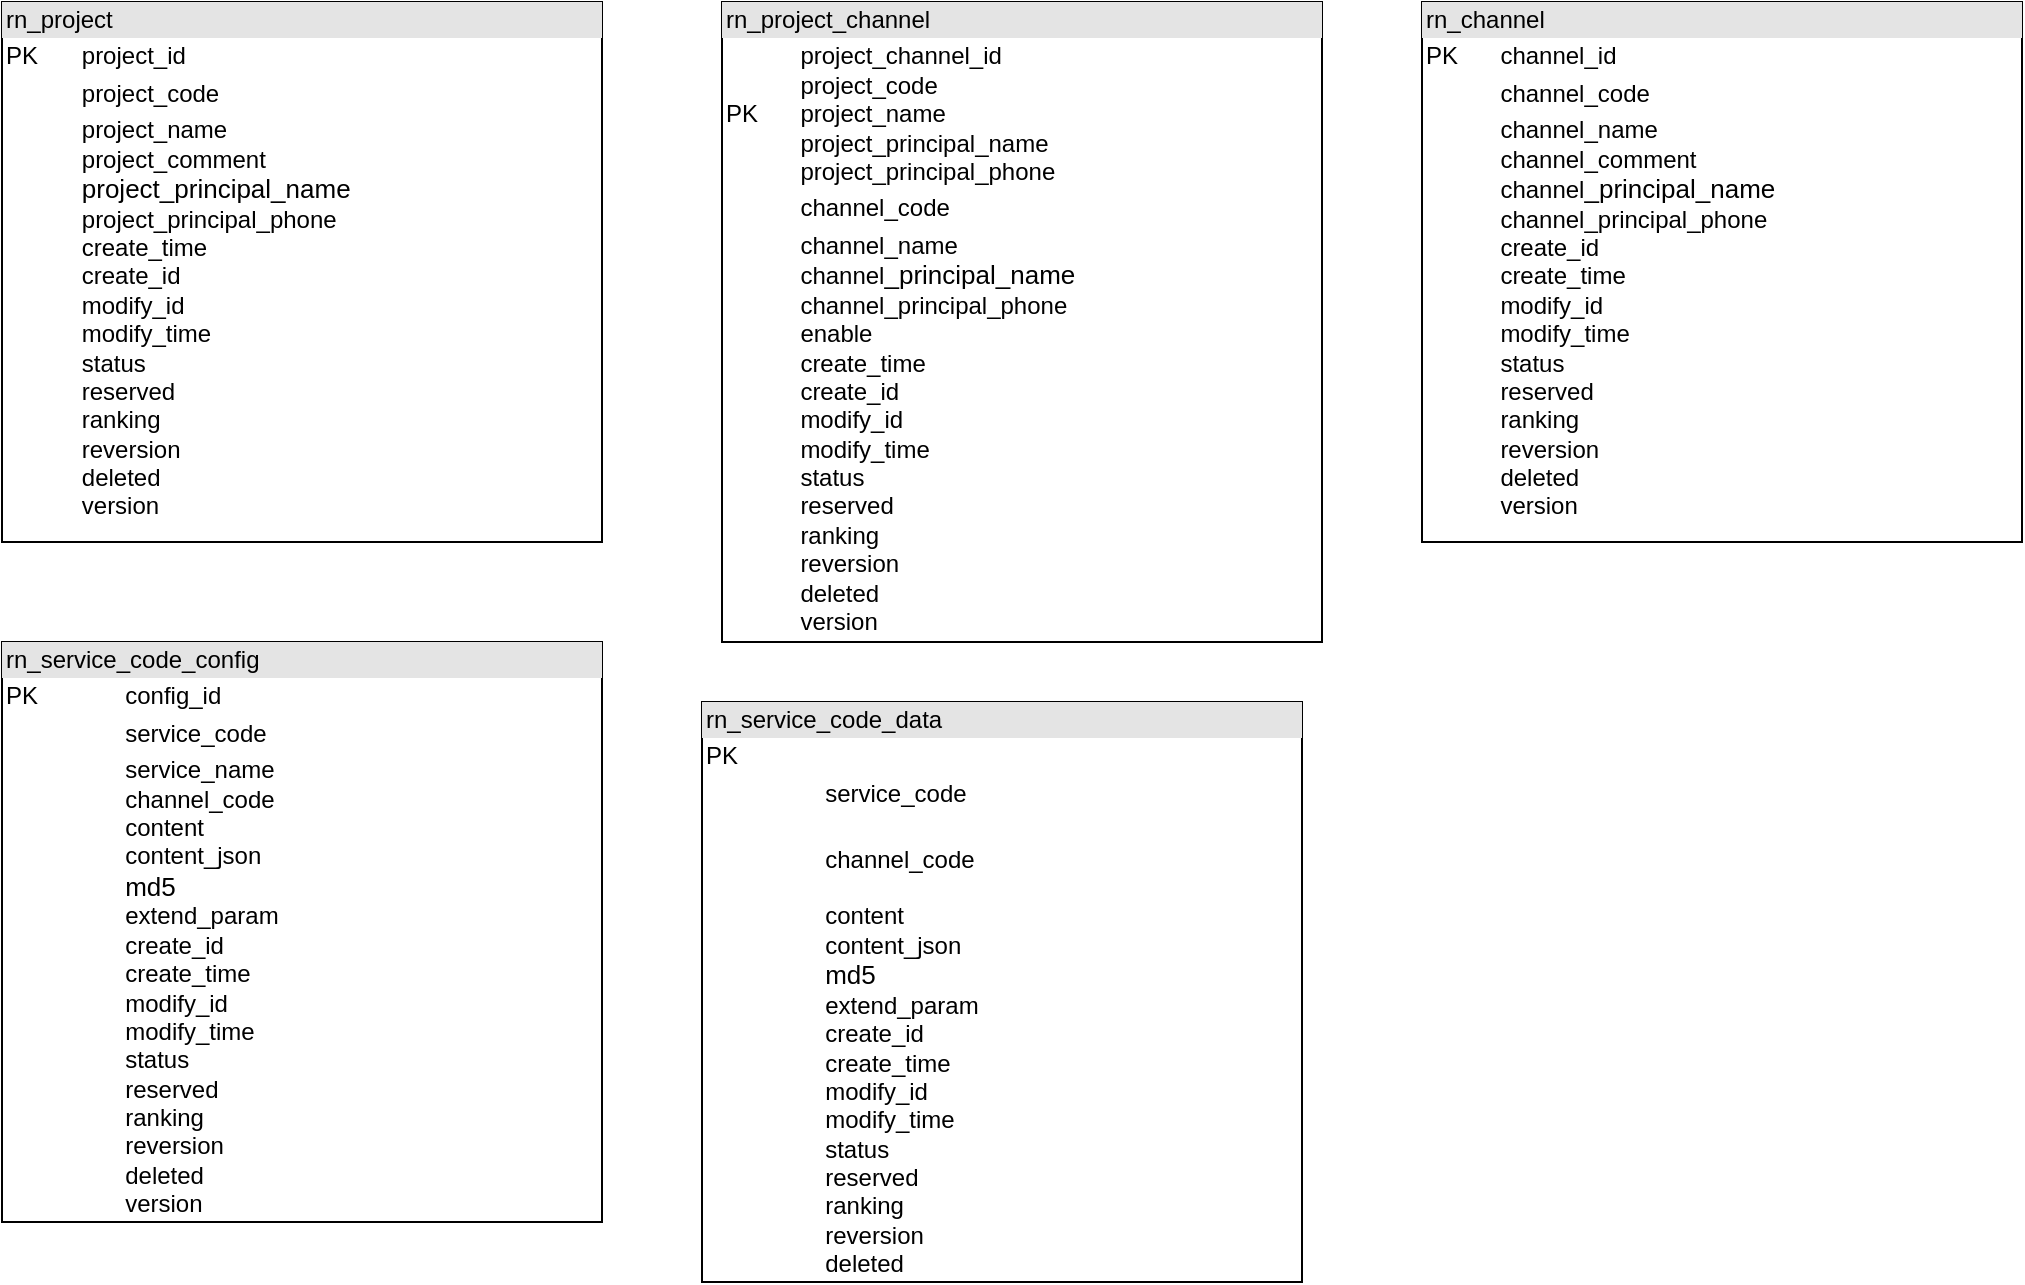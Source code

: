 <mxfile version="20.2.7" type="github">
  <diagram id="qopNcwNLVC1ksKuIdmXW" name="第 1 页">
    <mxGraphModel dx="813" dy="757" grid="1" gridSize="10" guides="1" tooltips="1" connect="1" arrows="1" fold="1" page="1" pageScale="1" pageWidth="1169" pageHeight="827" math="0" shadow="0">
      <root>
        <mxCell id="0" />
        <mxCell id="1" parent="0" />
        <mxCell id="nVqcEutKuNTegrcjTOpu-4" value="&lt;div style=&quot;box-sizing:border-box;width:100%;background:#e4e4e4;padding:2px;&quot;&gt;rn_project&lt;/div&gt;&lt;table style=&quot;width:100%;font-size:1em;&quot; cellpadding=&quot;2&quot; cellspacing=&quot;0&quot;&gt;&lt;tbody&gt;&lt;tr&gt;&lt;td&gt;PK&lt;/td&gt;&lt;td&gt;project_id&lt;/td&gt;&lt;/tr&gt;&lt;tr&gt;&lt;td&gt;&lt;br&gt;&lt;/td&gt;&lt;td&gt;project_code&lt;/td&gt;&lt;/tr&gt;&lt;tr&gt;&lt;td&gt;&lt;/td&gt;&lt;td&gt;project_name&lt;br&gt;project_comment&lt;br&gt;&lt;span style=&quot;font-family: Arial, sans-serif; font-size: 13px; background-color: rgb(255, 255, 255);&quot;&gt;project_principal_name&lt;br&gt;&lt;/span&gt;project_principal_phone&lt;br&gt;create_time&lt;br&gt;create_id&lt;br&gt;modify_id&lt;br&gt;modify_time&lt;br&gt;status&lt;br&gt;reserved&lt;br&gt;ranking&lt;br&gt;reversion&lt;br&gt;deleted&lt;br&gt;version&lt;br&gt;&lt;br&gt;&lt;/td&gt;&lt;/tr&gt;&lt;/tbody&gt;&lt;/table&gt;" style="verticalAlign=top;align=left;overflow=fill;html=1;" parent="1" vertex="1">
          <mxGeometry x="30" y="20" width="300" height="270" as="geometry" />
        </mxCell>
        <mxCell id="PQHih6_ASScDzGET-Ab5-1" value="&lt;div style=&quot;box-sizing:border-box;width:100%;background:#e4e4e4;padding:2px;&quot;&gt;rn_channel&lt;/div&gt;&lt;table style=&quot;width:100%;font-size:1em;&quot; cellpadding=&quot;2&quot; cellspacing=&quot;0&quot;&gt;&lt;tbody&gt;&lt;tr&gt;&lt;td&gt;PK&lt;/td&gt;&lt;td&gt;channel_id&lt;/td&gt;&lt;/tr&gt;&lt;tr&gt;&lt;td&gt;&lt;br&gt;&lt;/td&gt;&lt;td&gt;channel_code&lt;/td&gt;&lt;/tr&gt;&lt;tr&gt;&lt;td&gt;&lt;/td&gt;&lt;td&gt;channel_name&lt;br&gt;channel_comment&lt;br&gt;channel&lt;span style=&quot;font-family: Arial, sans-serif; font-size: 13px; background-color: rgb(255, 255, 255);&quot;&gt;_principal_name&lt;br&gt;&lt;/span&gt;channel_principal_phone&lt;br&gt;create_id&lt;br&gt;create_time&lt;br&gt;modify_id&lt;br&gt;modify_time&lt;br&gt;status&lt;br&gt;reserved&lt;br&gt;ranking&lt;br&gt;reversion&lt;br&gt;deleted&lt;br&gt;version&lt;br&gt;&lt;br&gt;&lt;/td&gt;&lt;/tr&gt;&lt;/tbody&gt;&lt;/table&gt;" style="verticalAlign=top;align=left;overflow=fill;html=1;" vertex="1" parent="1">
          <mxGeometry x="740" y="20" width="300" height="270" as="geometry" />
        </mxCell>
        <mxCell id="PQHih6_ASScDzGET-Ab5-2" value="&lt;div style=&quot;box-sizing:border-box;width:100%;background:#e4e4e4;padding:2px;&quot;&gt;rn_project_channel&lt;br&gt;&lt;/div&gt;&lt;table style=&quot;width:100%;font-size:1em;&quot; cellpadding=&quot;2&quot; cellspacing=&quot;0&quot;&gt;&lt;tbody&gt;&lt;tr&gt;&lt;td&gt;PK&lt;/td&gt;&lt;td&gt;project_channel_id&lt;br&gt;project_code&lt;br&gt;project_name&lt;br&gt;project_principal_name&lt;br&gt;project_principal_phone&lt;br&gt;&lt;/td&gt;&lt;/tr&gt;&lt;tr&gt;&lt;td&gt;&lt;br&gt;&lt;/td&gt;&lt;td&gt;channel_code&lt;/td&gt;&lt;/tr&gt;&lt;tr&gt;&lt;td&gt;&lt;/td&gt;&lt;td&gt;channel_name&lt;br&gt;channel&lt;span style=&quot;font-family: Arial, sans-serif; font-size: 13px; background-color: rgb(255, 255, 255);&quot;&gt;_principal_name&lt;br&gt;&lt;/span&gt;channel_principal_phone&lt;br&gt;enable&lt;br&gt;create_time&lt;br&gt;create_id&lt;br&gt;modify_id&lt;br&gt;modify_time&lt;br&gt;status&lt;br&gt;reserved&lt;br&gt;ranking&lt;br&gt;reversion&lt;br&gt;deleted&lt;br&gt;version&lt;br&gt;&lt;br&gt;&lt;/td&gt;&lt;/tr&gt;&lt;/tbody&gt;&lt;/table&gt;" style="verticalAlign=top;align=left;overflow=fill;html=1;" vertex="1" parent="1">
          <mxGeometry x="390" y="20" width="300" height="320" as="geometry" />
        </mxCell>
        <mxCell id="PQHih6_ASScDzGET-Ab5-8" value="&lt;div style=&quot;box-sizing:border-box;width:100%;background:#e4e4e4;padding:2px;&quot;&gt;rn_service_code_config&lt;/div&gt;&lt;table style=&quot;width:100%;font-size:1em;&quot; cellpadding=&quot;2&quot; cellspacing=&quot;0&quot;&gt;&lt;tbody&gt;&lt;tr&gt;&lt;td&gt;PK&lt;/td&gt;&lt;td&gt;config_id&lt;/td&gt;&lt;/tr&gt;&lt;tr&gt;&lt;td&gt;&lt;br&gt;&lt;/td&gt;&lt;td&gt;service_code&lt;/td&gt;&lt;/tr&gt;&lt;tr&gt;&lt;td&gt;&lt;/td&gt;&lt;td&gt;service_name&lt;br&gt;channel_code&lt;br&gt;content&lt;br&gt;content_json&lt;br&gt;&lt;span style=&quot;font-family: Arial, sans-serif; font-size: 13px; background-color: rgb(255, 255, 255);&quot;&gt;md5&lt;br&gt;&lt;/span&gt;extend_param&lt;br&gt;create_id&lt;br&gt;create_time&lt;br&gt;modify_id&lt;br&gt;modify_time&lt;br&gt;status&lt;br&gt;reserved&lt;br&gt;ranking&lt;br&gt;reversion&lt;br&gt;deleted&lt;br&gt;version&lt;br&gt;&lt;br&gt;&lt;/td&gt;&lt;/tr&gt;&lt;/tbody&gt;&lt;/table&gt;" style="verticalAlign=top;align=left;overflow=fill;html=1;" vertex="1" parent="1">
          <mxGeometry x="30" y="340" width="300" height="290" as="geometry" />
        </mxCell>
        <mxCell id="PQHih6_ASScDzGET-Ab5-9" value="&lt;div style=&quot;box-sizing:border-box;width:100%;background:#e4e4e4;padding:2px;&quot;&gt;rn_service_code_data&lt;/div&gt;&lt;table style=&quot;width:100%;font-size:1em;&quot; cellpadding=&quot;2&quot; cellspacing=&quot;0&quot;&gt;&lt;tbody&gt;&lt;tr&gt;&lt;td&gt;PK&lt;/td&gt;&lt;td&gt;&lt;br&gt;&lt;/td&gt;&lt;/tr&gt;&lt;tr&gt;&lt;td&gt;&lt;br&gt;&lt;/td&gt;&lt;td&gt;service_code&lt;/td&gt;&lt;/tr&gt;&lt;tr&gt;&lt;td&gt;&lt;/td&gt;&lt;td&gt;&lt;br&gt;channel_code&lt;br&gt;&lt;br&gt;content&lt;br&gt;content_json&lt;br&gt;&lt;span style=&quot;font-family: Arial, sans-serif; font-size: 13px; background-color: rgb(255, 255, 255);&quot;&gt;md5&lt;br&gt;&lt;/span&gt;extend_param&lt;br&gt;create_id&lt;br&gt;create_time&lt;br&gt;modify_id&lt;br&gt;modify_time&lt;br&gt;status&lt;br&gt;reserved&lt;br&gt;ranking&lt;br&gt;reversion&lt;br&gt;deleted&lt;br&gt;version&lt;br&gt;&lt;br&gt;&lt;/td&gt;&lt;/tr&gt;&lt;/tbody&gt;&lt;/table&gt;" style="verticalAlign=top;align=left;overflow=fill;html=1;" vertex="1" parent="1">
          <mxGeometry x="380" y="370" width="300" height="290" as="geometry" />
        </mxCell>
      </root>
    </mxGraphModel>
  </diagram>
</mxfile>
